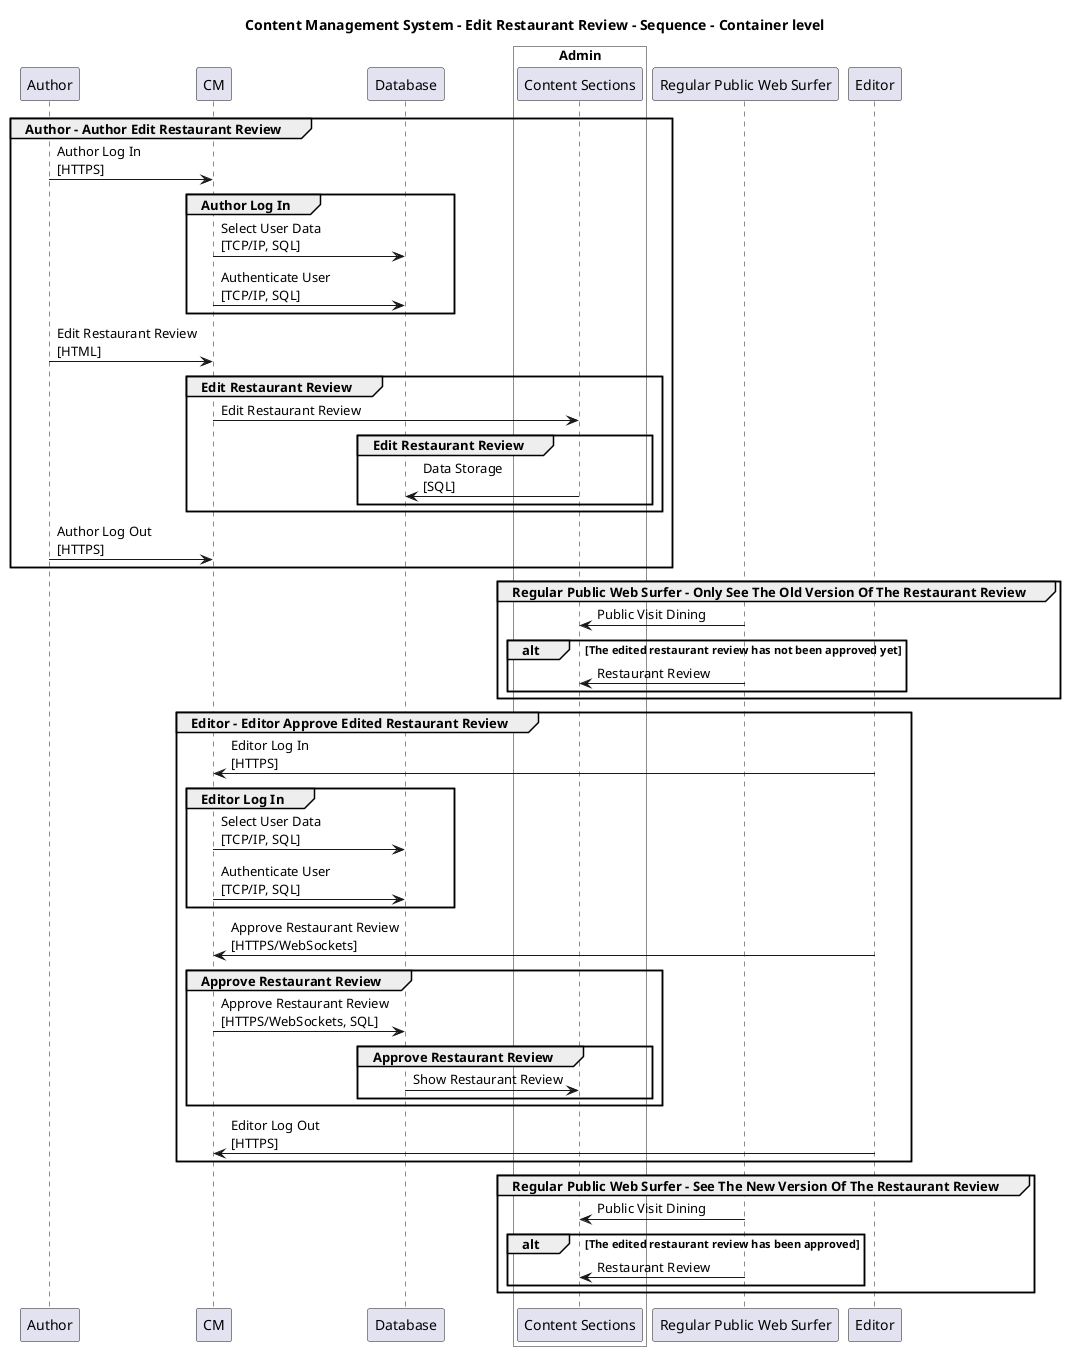 @startuml

title Content Management System - Edit Restaurant Review - Sequence - Container level

participant "Author" as ContentManagementSystem.Actors.Author
participant "CM" as ContentManagementSystem.SoftwareSystems.CM
participant "Database" as ContentManagementSystem.SoftwareSystems.Database

box "Admin" #White
    participant "Content Sections" as ContentManagementSystem.SoftwareSystems.Admin.Containers.ContentSections
end box

participant "Regular Public Web Surfer" as ContentManagementSystem.Actors.RegularPublicWebSurfer
participant "Editor" as ContentManagementSystem.Actors.Editor

group Author - Author Edit Restaurant Review
ContentManagementSystem.Actors.Author -> ContentManagementSystem.SoftwareSystems.CM : Author Log In\n[HTTPS]
group Author Log In
ContentManagementSystem.SoftwareSystems.CM -> ContentManagementSystem.SoftwareSystems.Database : Select User Data\n[TCP/IP, SQL]
ContentManagementSystem.SoftwareSystems.CM -> ContentManagementSystem.SoftwareSystems.Database : Authenticate User\n[TCP/IP, SQL]
end
ContentManagementSystem.Actors.Author -> ContentManagementSystem.SoftwareSystems.CM : Edit Restaurant Review\n[HTML]
group Edit Restaurant Review
ContentManagementSystem.SoftwareSystems.CM -> ContentManagementSystem.SoftwareSystems.Admin.Containers.ContentSections : Edit Restaurant Review
group Edit Restaurant Review
ContentManagementSystem.SoftwareSystems.Admin.Containers.ContentSections -> ContentManagementSystem.SoftwareSystems.Database : Data Storage\n[SQL]
end
end
ContentManagementSystem.Actors.Author -> ContentManagementSystem.SoftwareSystems.CM : Author Log Out\n[HTTPS]
end
group Regular Public Web Surfer - Only See The Old Version Of The Restaurant Review
ContentManagementSystem.Actors.RegularPublicWebSurfer -> ContentManagementSystem.SoftwareSystems.Admin.Containers.ContentSections : Public Visit Dining
alt The edited restaurant review has not been approved yet
ContentManagementSystem.Actors.RegularPublicWebSurfer -> ContentManagementSystem.SoftwareSystems.Admin.Containers.ContentSections : Restaurant Review
end
end
group Editor - Editor Approve Edited Restaurant Review
ContentManagementSystem.Actors.Editor -> ContentManagementSystem.SoftwareSystems.CM : Editor Log In\n[HTTPS]
group Editor Log In
ContentManagementSystem.SoftwareSystems.CM -> ContentManagementSystem.SoftwareSystems.Database : Select User Data\n[TCP/IP, SQL]
ContentManagementSystem.SoftwareSystems.CM -> ContentManagementSystem.SoftwareSystems.Database : Authenticate User\n[TCP/IP, SQL]
end
ContentManagementSystem.Actors.Editor -> ContentManagementSystem.SoftwareSystems.CM : Approve Restaurant Review\n[HTTPS/WebSockets]
group Approve Restaurant Review
ContentManagementSystem.SoftwareSystems.CM -> ContentManagementSystem.SoftwareSystems.Database : Approve Restaurant Review\n[HTTPS/WebSockets, SQL]
group Approve Restaurant Review
ContentManagementSystem.SoftwareSystems.Database -> ContentManagementSystem.SoftwareSystems.Admin.Containers.ContentSections : Show Restaurant Review
end
end
ContentManagementSystem.Actors.Editor -> ContentManagementSystem.SoftwareSystems.CM : Editor Log Out\n[HTTPS]
end
group Regular Public Web Surfer - See The New Version Of The Restaurant Review
ContentManagementSystem.Actors.RegularPublicWebSurfer -> ContentManagementSystem.SoftwareSystems.Admin.Containers.ContentSections : Public Visit Dining
alt The edited restaurant review has been approved
ContentManagementSystem.Actors.RegularPublicWebSurfer -> ContentManagementSystem.SoftwareSystems.Admin.Containers.ContentSections : Restaurant Review
end
end


@enduml
